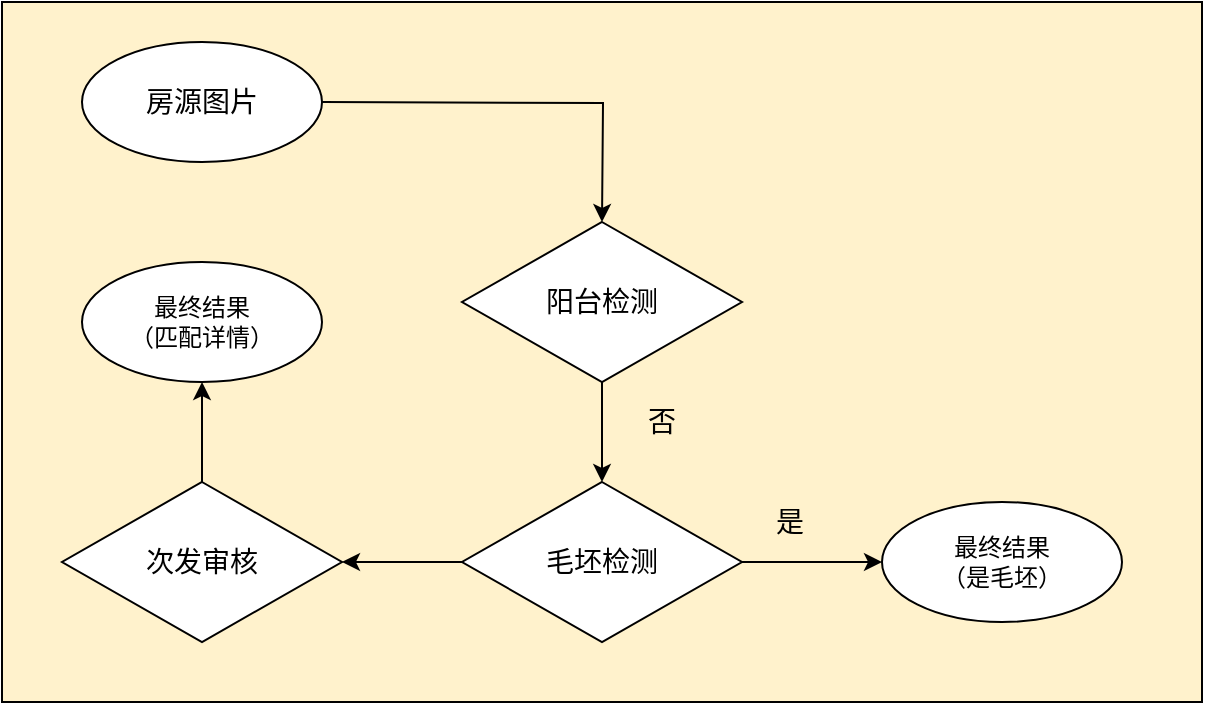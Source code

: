 <mxfile version="12.9.8" type="github">
  <diagram id="fu3fQR6_9AYIXKqkJ8H3" name="Page-1">
    <mxGraphModel dx="1043" dy="416" grid="1" gridSize="10" guides="1" tooltips="1" connect="1" arrows="1" fold="1" page="1" pageScale="1" pageWidth="827" pageHeight="1169" math="0" shadow="0">
      <root>
        <mxCell id="0" />
        <mxCell id="1" parent="0" />
        <mxCell id="__G2gf2v7yFdPr1HupjD-23" value="" style="rounded=0;whiteSpace=wrap;html=1;fillColor=#FFF2CC;" vertex="1" parent="1">
          <mxGeometry x="40" y="10" width="600" height="350" as="geometry" />
        </mxCell>
        <mxCell id="__G2gf2v7yFdPr1HupjD-4" style="edgeStyle=orthogonalEdgeStyle;rounded=0;orthogonalLoop=1;jettySize=auto;html=1;entryX=0.5;entryY=0;entryDx=0;entryDy=0;" edge="1" parent="1">
          <mxGeometry relative="1" as="geometry">
            <mxPoint x="200" y="60" as="sourcePoint" />
            <mxPoint x="340" y="120" as="targetPoint" />
          </mxGeometry>
        </mxCell>
        <mxCell id="__G2gf2v7yFdPr1HupjD-9" value="" style="edgeStyle=orthogonalEdgeStyle;rounded=0;orthogonalLoop=1;jettySize=auto;html=1;" edge="1" parent="1" source="__G2gf2v7yFdPr1HupjD-7" target="__G2gf2v7yFdPr1HupjD-8">
          <mxGeometry relative="1" as="geometry" />
        </mxCell>
        <mxCell id="__G2gf2v7yFdPr1HupjD-7" value="&lt;font style=&quot;font-size: 14px&quot;&gt;阳台检测&lt;/font&gt;" style="rhombus;whiteSpace=wrap;html=1;" vertex="1" parent="1">
          <mxGeometry x="270" y="120" width="140" height="80" as="geometry" />
        </mxCell>
        <mxCell id="__G2gf2v7yFdPr1HupjD-11" value="" style="edgeStyle=orthogonalEdgeStyle;rounded=0;orthogonalLoop=1;jettySize=auto;html=1;entryX=0;entryY=0.5;entryDx=0;entryDy=0;" edge="1" parent="1" source="__G2gf2v7yFdPr1HupjD-8">
          <mxGeometry relative="1" as="geometry">
            <mxPoint x="480" y="290" as="targetPoint" />
          </mxGeometry>
        </mxCell>
        <mxCell id="__G2gf2v7yFdPr1HupjD-20" style="edgeStyle=orthogonalEdgeStyle;rounded=0;orthogonalLoop=1;jettySize=auto;html=1;exitX=0;exitY=0.5;exitDx=0;exitDy=0;entryX=1;entryY=0.5;entryDx=0;entryDy=0;" edge="1" parent="1" source="__G2gf2v7yFdPr1HupjD-8" target="__G2gf2v7yFdPr1HupjD-19">
          <mxGeometry relative="1" as="geometry" />
        </mxCell>
        <mxCell id="__G2gf2v7yFdPr1HupjD-8" value="&lt;font style=&quot;font-size: 14px&quot;&gt;毛坯检测&lt;/font&gt;" style="rhombus;whiteSpace=wrap;html=1;" vertex="1" parent="1">
          <mxGeometry x="270" y="250" width="140" height="80" as="geometry" />
        </mxCell>
        <mxCell id="__G2gf2v7yFdPr1HupjD-14" value="&lt;font style=&quot;font-size: 14px&quot;&gt;是&lt;/font&gt;" style="text;html=1;strokeColor=none;fillColor=none;align=center;verticalAlign=middle;whiteSpace=wrap;rounded=0;" vertex="1" parent="1">
          <mxGeometry x="414" y="260" width="40" height="20" as="geometry" />
        </mxCell>
        <mxCell id="__G2gf2v7yFdPr1HupjD-15" value="&lt;font style=&quot;font-size: 14px&quot;&gt;否&lt;/font&gt;" style="text;html=1;strokeColor=none;fillColor=none;align=center;verticalAlign=middle;whiteSpace=wrap;rounded=0;" vertex="1" parent="1">
          <mxGeometry x="350" y="210" width="40" height="20" as="geometry" />
        </mxCell>
        <mxCell id="__G2gf2v7yFdPr1HupjD-16" value="最终结果&lt;br&gt;（是毛坯）" style="ellipse;whiteSpace=wrap;html=1;" vertex="1" parent="1">
          <mxGeometry x="480" y="260" width="120" height="60" as="geometry" />
        </mxCell>
        <mxCell id="__G2gf2v7yFdPr1HupjD-18" value="&lt;span style=&quot;font-size: 14px&quot;&gt;房源图片&lt;/span&gt;" style="ellipse;whiteSpace=wrap;html=1;" vertex="1" parent="1">
          <mxGeometry x="80" y="30" width="120" height="60" as="geometry" />
        </mxCell>
        <mxCell id="__G2gf2v7yFdPr1HupjD-22" style="edgeStyle=orthogonalEdgeStyle;rounded=0;orthogonalLoop=1;jettySize=auto;html=1;exitX=0.5;exitY=0;exitDx=0;exitDy=0;" edge="1" parent="1" source="__G2gf2v7yFdPr1HupjD-19" target="__G2gf2v7yFdPr1HupjD-21">
          <mxGeometry relative="1" as="geometry" />
        </mxCell>
        <mxCell id="__G2gf2v7yFdPr1HupjD-19" value="&lt;span style=&quot;font-size: 14px&quot;&gt;次发审核&lt;/span&gt;" style="rhombus;whiteSpace=wrap;html=1;" vertex="1" parent="1">
          <mxGeometry x="70" y="250" width="140" height="80" as="geometry" />
        </mxCell>
        <mxCell id="__G2gf2v7yFdPr1HupjD-21" value="最终结果&lt;br&gt;（匹配详情）" style="ellipse;whiteSpace=wrap;html=1;" vertex="1" parent="1">
          <mxGeometry x="80" y="140" width="120" height="60" as="geometry" />
        </mxCell>
      </root>
    </mxGraphModel>
  </diagram>
</mxfile>
